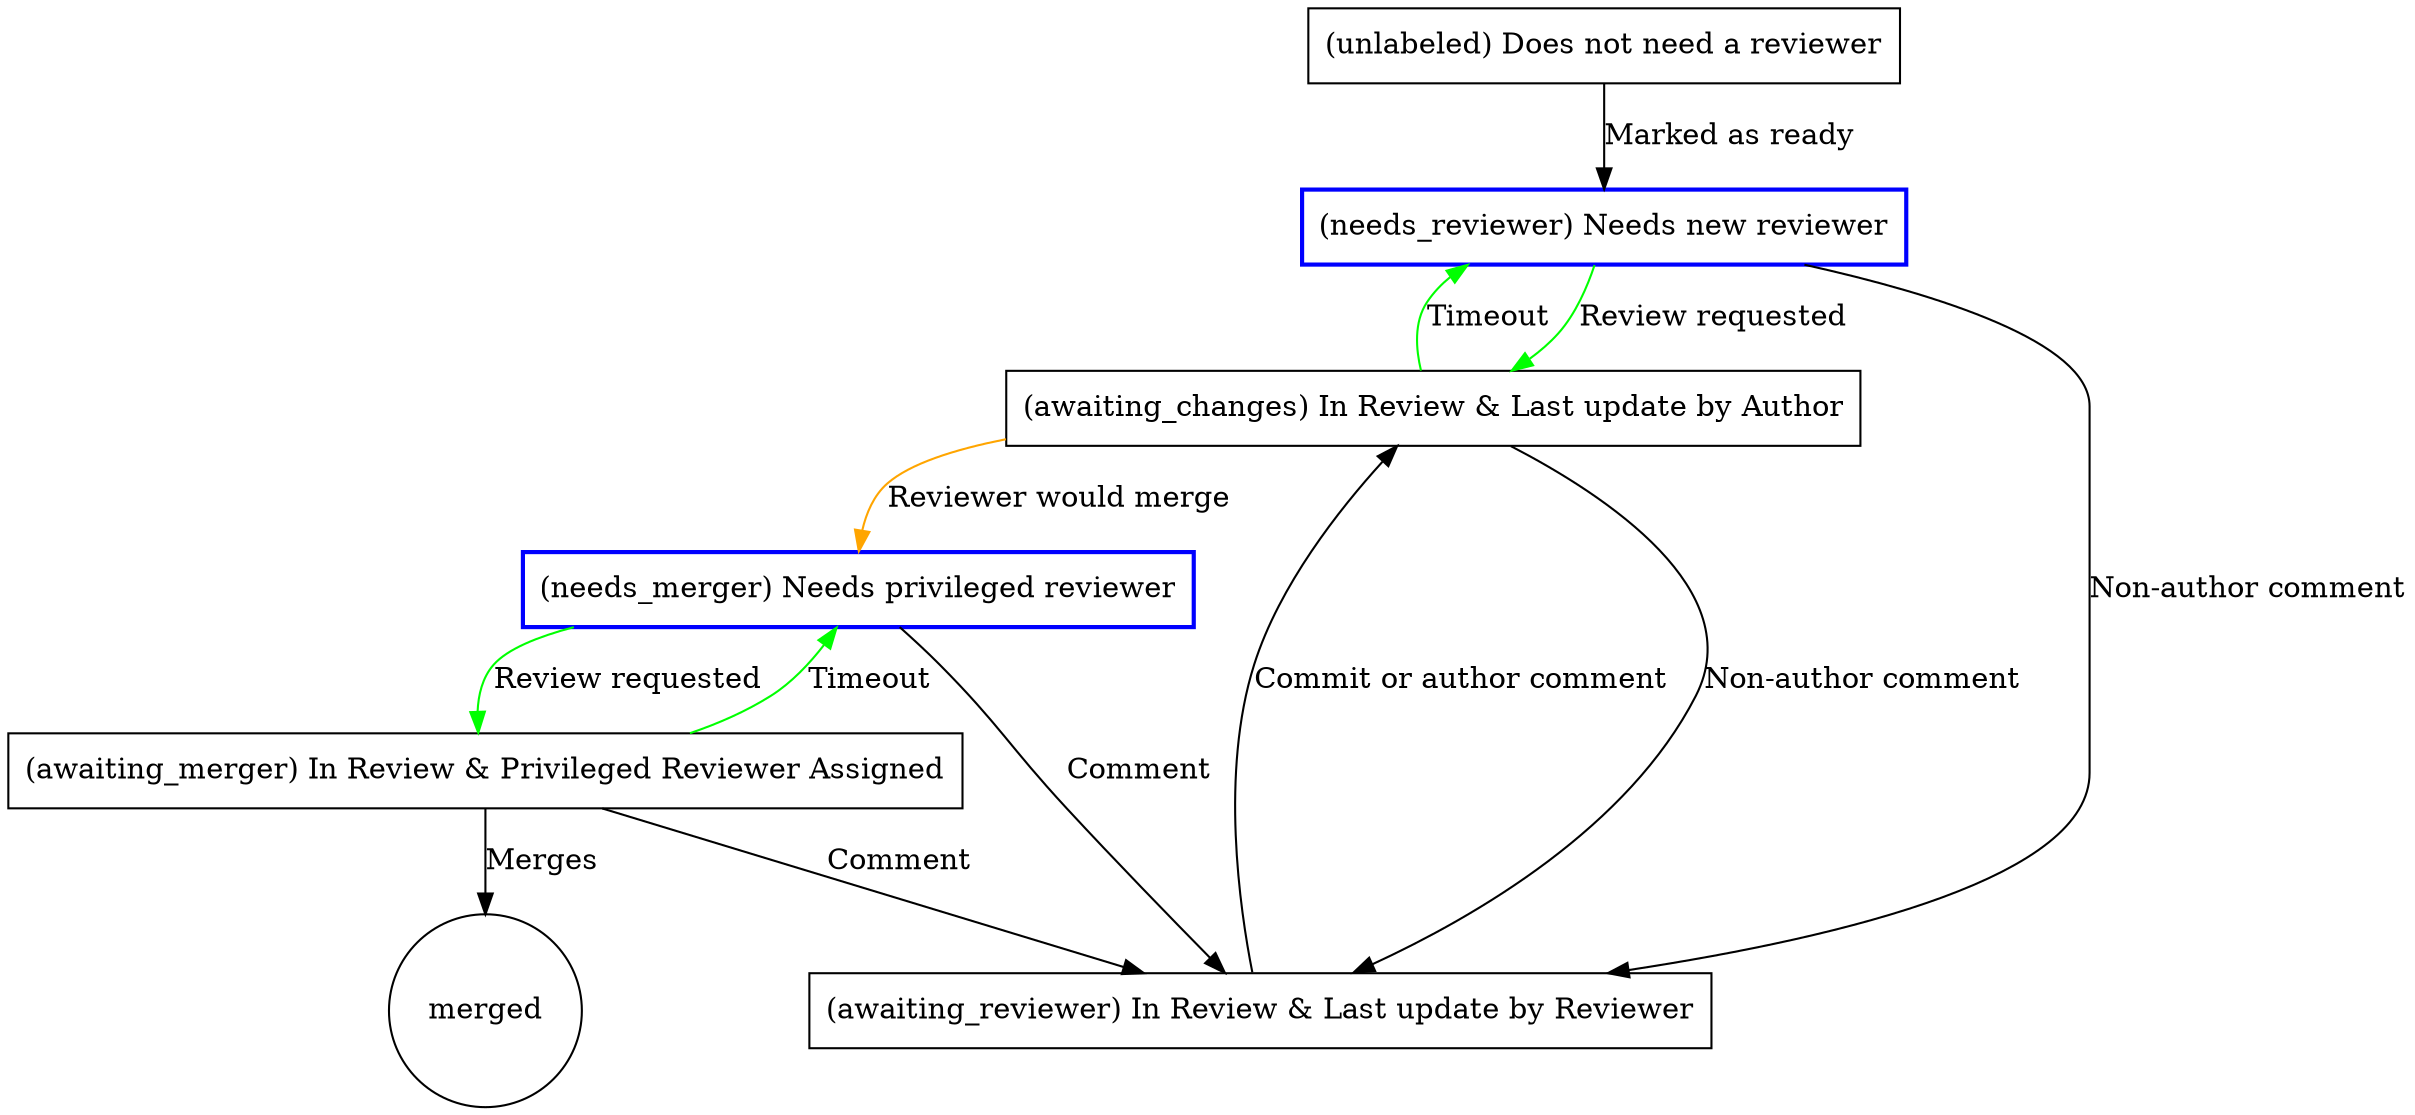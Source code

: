 /* Render with `dot -Tsvg status.dot -o status.svg` */
digraph "PR flow" {
  "unlabeled" [shape=box, label="(unlabeled) Does not need a reviewer" ]
  "needs_reviewer" [shape=box, color="blue", penwidth=2, label="(needs_reviewer) Needs new reviewer"]
  "awaiting_changes" [shape=box, label="(awaiting_changes) In Review & Last update by Author" ]
  "awaiting_reviewer" [shape=box, label="(awaiting_reviewer) In Review & Last update by Reviewer" ]
  "needs_merger" [shape=box, color="blue", penwidth=2, label="(needs_merger) Needs privileged reviewer"]
  "awaiting_merger" [shape=box, label="(awaiting_merger) In Review & Privileged Reviewer Assigned"]
  "merged" [shape=circle, label="merged" ]

  "needs_reviewer" -> "awaiting_changes" [label="Review requested", color="green"]
  "awaiting_changes" -> "awaiting_reviewer" [label="Non-author comment"]
  "needs_reviewer" -> "awaiting_reviewer" [label="Non-author comment"]
  "awaiting_changes" -> "needs_merger" [label="Reviewer would merge", color="orange"]
  "needs_merger" -> "awaiting_reviewer" [label="Comment  "]
  "awaiting_merger" -> "awaiting_reviewer" [label="Comment"]
  "awaiting_merger" -> "merged" [label="Merges"]
  "awaiting_reviewer" -> "awaiting_changes" [label="Commit or author comment  "]
  "unlabeled" -> "needs_reviewer" [label="Marked as ready"]
  "awaiting_changes" -> "needs_reviewer" [label="Timeout", color="green"]
  "awaiting_merger" -> "needs_merger" [label="Timeout", color="green"]
  "needs_merger" -> "awaiting_merger" [label="Review requested", color="green"]
}
